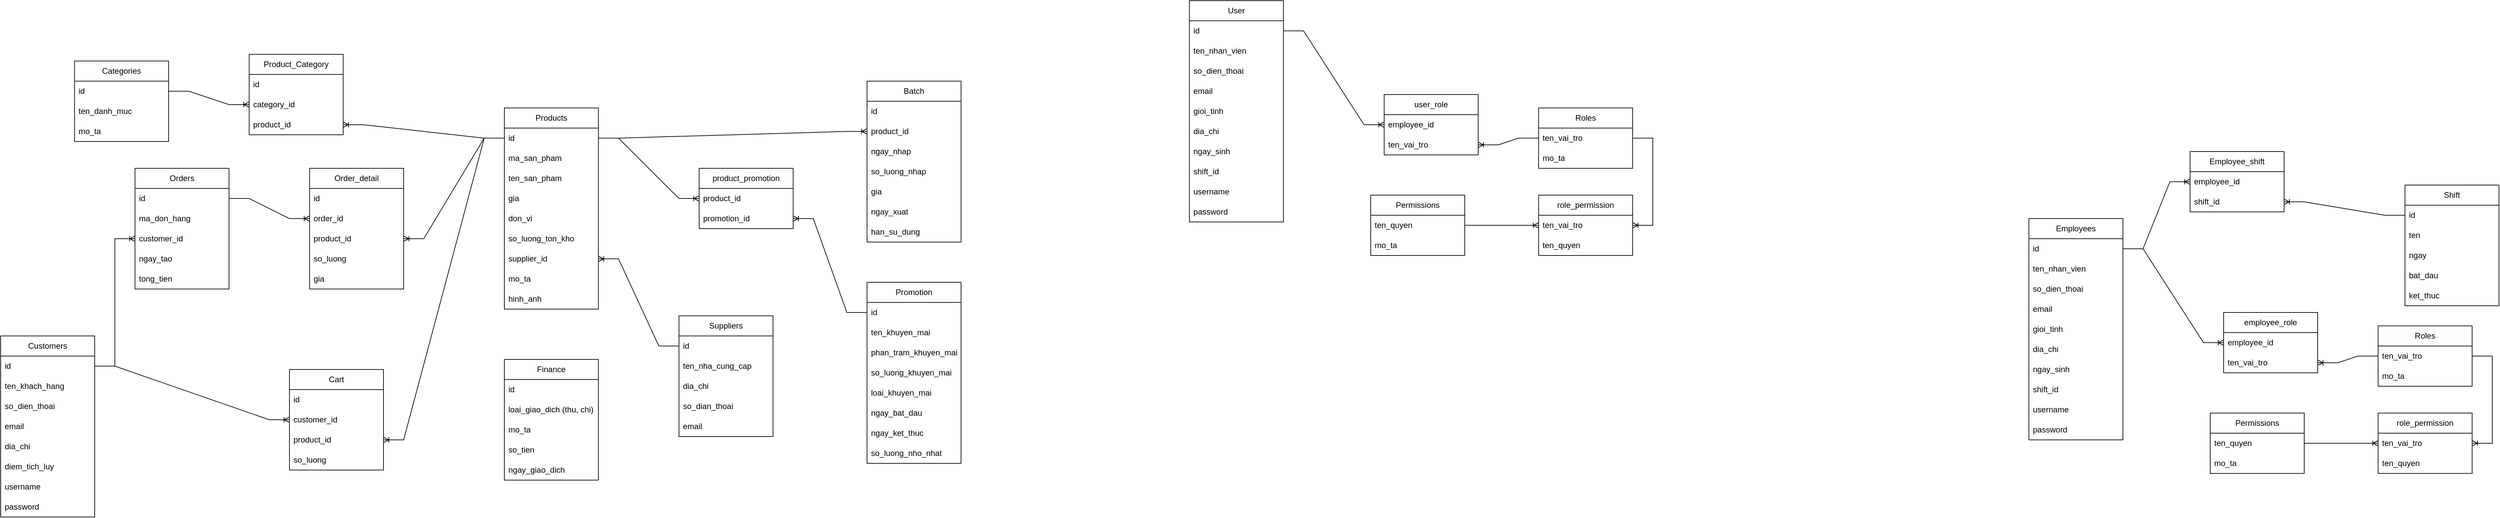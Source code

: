 <mxfile version="24.7.17">
  <diagram name="Page-1" id="H669naESDMxC-aba8ynb">
    <mxGraphModel dx="3534" dy="2185" grid="1" gridSize="10" guides="1" tooltips="1" connect="1" arrows="1" fold="1" page="1" pageScale="1" pageWidth="827" pageHeight="1169" math="0" shadow="0">
      <root>
        <mxCell id="0" />
        <mxCell id="1" parent="0" />
        <mxCell id="jbOzBI5GDb5DetdZofzy-1" value="Employee_shift" style="swimlane;fontStyle=0;childLayout=stackLayout;horizontal=1;startSize=30;horizontalStack=0;resizeParent=1;resizeParentMax=0;resizeLast=0;collapsible=1;marginBottom=0;whiteSpace=wrap;html=1;" parent="1" vertex="1">
          <mxGeometry x="1880" y="105" width="140" height="90" as="geometry" />
        </mxCell>
        <mxCell id="jbOzBI5GDb5DetdZofzy-2" value="employee_id" style="text;strokeColor=none;fillColor=none;align=left;verticalAlign=middle;spacingLeft=4;spacingRight=4;overflow=hidden;points=[[0,0.5],[1,0.5]];portConstraint=eastwest;rotatable=0;whiteSpace=wrap;html=1;" parent="jbOzBI5GDb5DetdZofzy-1" vertex="1">
          <mxGeometry y="30" width="140" height="30" as="geometry" />
        </mxCell>
        <mxCell id="jbOzBI5GDb5DetdZofzy-3" value="shift_id" style="text;strokeColor=none;fillColor=none;align=left;verticalAlign=middle;spacingLeft=4;spacingRight=4;overflow=hidden;points=[[0,0.5],[1,0.5]];portConstraint=eastwest;rotatable=0;whiteSpace=wrap;html=1;" parent="jbOzBI5GDb5DetdZofzy-1" vertex="1">
          <mxGeometry y="60" width="140" height="30" as="geometry" />
        </mxCell>
        <mxCell id="jbOzBI5GDb5DetdZofzy-5" value="employee_role" style="swimlane;fontStyle=0;childLayout=stackLayout;horizontal=1;startSize=30;horizontalStack=0;resizeParent=1;resizeParentMax=0;resizeLast=0;collapsible=1;marginBottom=0;whiteSpace=wrap;html=1;" parent="1" vertex="1">
          <mxGeometry x="1930" y="345" width="140" height="90" as="geometry" />
        </mxCell>
        <mxCell id="jbOzBI5GDb5DetdZofzy-6" value="employee_id" style="text;strokeColor=none;fillColor=none;align=left;verticalAlign=middle;spacingLeft=4;spacingRight=4;overflow=hidden;points=[[0,0.5],[1,0.5]];portConstraint=eastwest;rotatable=0;whiteSpace=wrap;html=1;" parent="jbOzBI5GDb5DetdZofzy-5" vertex="1">
          <mxGeometry y="30" width="140" height="30" as="geometry" />
        </mxCell>
        <mxCell id="jbOzBI5GDb5DetdZofzy-8" value="ten_vai_tro" style="text;strokeColor=none;fillColor=none;align=left;verticalAlign=middle;spacingLeft=4;spacingRight=4;overflow=hidden;points=[[0,0.5],[1,0.5]];portConstraint=eastwest;rotatable=0;whiteSpace=wrap;html=1;" parent="jbOzBI5GDb5DetdZofzy-5" vertex="1">
          <mxGeometry y="60" width="140" height="30" as="geometry" />
        </mxCell>
        <mxCell id="jbOzBI5GDb5DetdZofzy-9" value="role_permission" style="swimlane;fontStyle=0;childLayout=stackLayout;horizontal=1;startSize=30;horizontalStack=0;resizeParent=1;resizeParentMax=0;resizeLast=0;collapsible=1;marginBottom=0;whiteSpace=wrap;html=1;" parent="1" vertex="1">
          <mxGeometry x="2160" y="495" width="140" height="90" as="geometry" />
        </mxCell>
        <mxCell id="jbOzBI5GDb5DetdZofzy-10" value="ten_vai_tro" style="text;strokeColor=none;fillColor=none;align=left;verticalAlign=middle;spacingLeft=4;spacingRight=4;overflow=hidden;points=[[0,0.5],[1,0.5]];portConstraint=eastwest;rotatable=0;whiteSpace=wrap;html=1;" parent="jbOzBI5GDb5DetdZofzy-9" vertex="1">
          <mxGeometry y="30" width="140" height="30" as="geometry" />
        </mxCell>
        <mxCell id="jbOzBI5GDb5DetdZofzy-11" value="ten_quyen" style="text;strokeColor=none;fillColor=none;align=left;verticalAlign=middle;spacingLeft=4;spacingRight=4;overflow=hidden;points=[[0,0.5],[1,0.5]];portConstraint=eastwest;rotatable=0;whiteSpace=wrap;html=1;" parent="jbOzBI5GDb5DetdZofzy-9" vertex="1">
          <mxGeometry y="60" width="140" height="30" as="geometry" />
        </mxCell>
        <mxCell id="jbOzBI5GDb5DetdZofzy-17" value="Roles" style="swimlane;fontStyle=0;childLayout=stackLayout;horizontal=1;startSize=30;horizontalStack=0;resizeParent=1;resizeParentMax=0;resizeLast=0;collapsible=1;marginBottom=0;whiteSpace=wrap;html=1;" parent="1" vertex="1">
          <mxGeometry x="2160" y="365" width="140" height="90" as="geometry" />
        </mxCell>
        <mxCell id="jbOzBI5GDb5DetdZofzy-19" value="ten_vai_tro" style="text;strokeColor=none;fillColor=none;align=left;verticalAlign=middle;spacingLeft=4;spacingRight=4;overflow=hidden;points=[[0,0.5],[1,0.5]];portConstraint=eastwest;rotatable=0;whiteSpace=wrap;html=1;" parent="jbOzBI5GDb5DetdZofzy-17" vertex="1">
          <mxGeometry y="30" width="140" height="30" as="geometry" />
        </mxCell>
        <mxCell id="jbOzBI5GDb5DetdZofzy-20" value="mo_ta" style="text;strokeColor=none;fillColor=none;align=left;verticalAlign=middle;spacingLeft=4;spacingRight=4;overflow=hidden;points=[[0,0.5],[1,0.5]];portConstraint=eastwest;rotatable=0;whiteSpace=wrap;html=1;" parent="jbOzBI5GDb5DetdZofzy-17" vertex="1">
          <mxGeometry y="60" width="140" height="30" as="geometry" />
        </mxCell>
        <mxCell id="jbOzBI5GDb5DetdZofzy-21" value="Finance" style="swimlane;fontStyle=0;childLayout=stackLayout;horizontal=1;startSize=30;horizontalStack=0;resizeParent=1;resizeParentMax=0;resizeLast=0;collapsible=1;marginBottom=0;whiteSpace=wrap;html=1;" parent="1" vertex="1">
          <mxGeometry x="-630" y="415" width="140" height="180" as="geometry" />
        </mxCell>
        <mxCell id="jbOzBI5GDb5DetdZofzy-22" value="id" style="text;strokeColor=none;fillColor=none;align=left;verticalAlign=middle;spacingLeft=4;spacingRight=4;overflow=hidden;points=[[0,0.5],[1,0.5]];portConstraint=eastwest;rotatable=0;whiteSpace=wrap;html=1;" parent="jbOzBI5GDb5DetdZofzy-21" vertex="1">
          <mxGeometry y="30" width="140" height="30" as="geometry" />
        </mxCell>
        <mxCell id="jbOzBI5GDb5DetdZofzy-23" value="loai_giao_dich (thu, chi)" style="text;strokeColor=none;fillColor=none;align=left;verticalAlign=middle;spacingLeft=4;spacingRight=4;overflow=hidden;points=[[0,0.5],[1,0.5]];portConstraint=eastwest;rotatable=0;whiteSpace=wrap;html=1;" parent="jbOzBI5GDb5DetdZofzy-21" vertex="1">
          <mxGeometry y="60" width="140" height="30" as="geometry" />
        </mxCell>
        <mxCell id="jbOzBI5GDb5DetdZofzy-24" value="mo_ta" style="text;strokeColor=none;fillColor=none;align=left;verticalAlign=middle;spacingLeft=4;spacingRight=4;overflow=hidden;points=[[0,0.5],[1,0.5]];portConstraint=eastwest;rotatable=0;whiteSpace=wrap;html=1;" parent="jbOzBI5GDb5DetdZofzy-21" vertex="1">
          <mxGeometry y="90" width="140" height="30" as="geometry" />
        </mxCell>
        <mxCell id="jbOzBI5GDb5DetdZofzy-105" value="so_tien" style="text;strokeColor=none;fillColor=none;align=left;verticalAlign=middle;spacingLeft=4;spacingRight=4;overflow=hidden;points=[[0,0.5],[1,0.5]];portConstraint=eastwest;rotatable=0;whiteSpace=wrap;html=1;" parent="jbOzBI5GDb5DetdZofzy-21" vertex="1">
          <mxGeometry y="120" width="140" height="30" as="geometry" />
        </mxCell>
        <mxCell id="jbOzBI5GDb5DetdZofzy-106" value="ngay_giao_dich" style="text;strokeColor=none;fillColor=none;align=left;verticalAlign=middle;spacingLeft=4;spacingRight=4;overflow=hidden;points=[[0,0.5],[1,0.5]];portConstraint=eastwest;rotatable=0;whiteSpace=wrap;html=1;" parent="jbOzBI5GDb5DetdZofzy-21" vertex="1">
          <mxGeometry y="150" width="140" height="30" as="geometry" />
        </mxCell>
        <mxCell id="jbOzBI5GDb5DetdZofzy-25" value="Order_detail" style="swimlane;fontStyle=0;childLayout=stackLayout;horizontal=1;startSize=30;horizontalStack=0;resizeParent=1;resizeParentMax=0;resizeLast=0;collapsible=1;marginBottom=0;whiteSpace=wrap;html=1;" parent="1" vertex="1">
          <mxGeometry x="-920" y="130" width="140" height="180" as="geometry" />
        </mxCell>
        <mxCell id="jbOzBI5GDb5DetdZofzy-26" value="id" style="text;strokeColor=none;fillColor=none;align=left;verticalAlign=middle;spacingLeft=4;spacingRight=4;overflow=hidden;points=[[0,0.5],[1,0.5]];portConstraint=eastwest;rotatable=0;whiteSpace=wrap;html=1;" parent="jbOzBI5GDb5DetdZofzy-25" vertex="1">
          <mxGeometry y="30" width="140" height="30" as="geometry" />
        </mxCell>
        <mxCell id="jbOzBI5GDb5DetdZofzy-27" value="order_id" style="text;strokeColor=none;fillColor=none;align=left;verticalAlign=middle;spacingLeft=4;spacingRight=4;overflow=hidden;points=[[0,0.5],[1,0.5]];portConstraint=eastwest;rotatable=0;whiteSpace=wrap;html=1;" parent="jbOzBI5GDb5DetdZofzy-25" vertex="1">
          <mxGeometry y="60" width="140" height="30" as="geometry" />
        </mxCell>
        <mxCell id="jbOzBI5GDb5DetdZofzy-28" value="product_id" style="text;strokeColor=none;fillColor=none;align=left;verticalAlign=middle;spacingLeft=4;spacingRight=4;overflow=hidden;points=[[0,0.5],[1,0.5]];portConstraint=eastwest;rotatable=0;whiteSpace=wrap;html=1;" parent="jbOzBI5GDb5DetdZofzy-25" vertex="1">
          <mxGeometry y="90" width="140" height="30" as="geometry" />
        </mxCell>
        <mxCell id="jbOzBI5GDb5DetdZofzy-103" value="so_luong" style="text;strokeColor=none;fillColor=none;align=left;verticalAlign=middle;spacingLeft=4;spacingRight=4;overflow=hidden;points=[[0,0.5],[1,0.5]];portConstraint=eastwest;rotatable=0;whiteSpace=wrap;html=1;" parent="jbOzBI5GDb5DetdZofzy-25" vertex="1">
          <mxGeometry y="120" width="140" height="30" as="geometry" />
        </mxCell>
        <mxCell id="jbOzBI5GDb5DetdZofzy-104" value="gia" style="text;strokeColor=none;fillColor=none;align=left;verticalAlign=middle;spacingLeft=4;spacingRight=4;overflow=hidden;points=[[0,0.5],[1,0.5]];portConstraint=eastwest;rotatable=0;whiteSpace=wrap;html=1;" parent="jbOzBI5GDb5DetdZofzy-25" vertex="1">
          <mxGeometry y="150" width="140" height="30" as="geometry" />
        </mxCell>
        <mxCell id="jbOzBI5GDb5DetdZofzy-29" value="Orders" style="swimlane;fontStyle=0;childLayout=stackLayout;horizontal=1;startSize=30;horizontalStack=0;resizeParent=1;resizeParentMax=0;resizeLast=0;collapsible=1;marginBottom=0;whiteSpace=wrap;html=1;" parent="1" vertex="1">
          <mxGeometry x="-1180" y="130" width="140" height="180" as="geometry" />
        </mxCell>
        <mxCell id="jbOzBI5GDb5DetdZofzy-30" value="id" style="text;strokeColor=none;fillColor=none;align=left;verticalAlign=middle;spacingLeft=4;spacingRight=4;overflow=hidden;points=[[0,0.5],[1,0.5]];portConstraint=eastwest;rotatable=0;whiteSpace=wrap;html=1;" parent="jbOzBI5GDb5DetdZofzy-29" vertex="1">
          <mxGeometry y="30" width="140" height="30" as="geometry" />
        </mxCell>
        <mxCell id="jbOzBI5GDb5DetdZofzy-31" value="ma_don_hang" style="text;strokeColor=none;fillColor=none;align=left;verticalAlign=middle;spacingLeft=4;spacingRight=4;overflow=hidden;points=[[0,0.5],[1,0.5]];portConstraint=eastwest;rotatable=0;whiteSpace=wrap;html=1;" parent="jbOzBI5GDb5DetdZofzy-29" vertex="1">
          <mxGeometry y="60" width="140" height="30" as="geometry" />
        </mxCell>
        <mxCell id="jbOzBI5GDb5DetdZofzy-32" value="customer_id" style="text;strokeColor=none;fillColor=none;align=left;verticalAlign=middle;spacingLeft=4;spacingRight=4;overflow=hidden;points=[[0,0.5],[1,0.5]];portConstraint=eastwest;rotatable=0;whiteSpace=wrap;html=1;" parent="jbOzBI5GDb5DetdZofzy-29" vertex="1">
          <mxGeometry y="90" width="140" height="30" as="geometry" />
        </mxCell>
        <mxCell id="jbOzBI5GDb5DetdZofzy-100" value="ngay_tao" style="text;strokeColor=none;fillColor=none;align=left;verticalAlign=middle;spacingLeft=4;spacingRight=4;overflow=hidden;points=[[0,0.5],[1,0.5]];portConstraint=eastwest;rotatable=0;whiteSpace=wrap;html=1;" parent="jbOzBI5GDb5DetdZofzy-29" vertex="1">
          <mxGeometry y="120" width="140" height="30" as="geometry" />
        </mxCell>
        <mxCell id="jbOzBI5GDb5DetdZofzy-101" value="tong_tien" style="text;strokeColor=none;fillColor=none;align=left;verticalAlign=middle;spacingLeft=4;spacingRight=4;overflow=hidden;points=[[0,0.5],[1,0.5]];portConstraint=eastwest;rotatable=0;whiteSpace=wrap;html=1;" parent="jbOzBI5GDb5DetdZofzy-29" vertex="1">
          <mxGeometry y="150" width="140" height="30" as="geometry" />
        </mxCell>
        <mxCell id="jbOzBI5GDb5DetdZofzy-33" value="Customers" style="swimlane;fontStyle=0;childLayout=stackLayout;horizontal=1;startSize=30;horizontalStack=0;resizeParent=1;resizeParentMax=0;resizeLast=0;collapsible=1;marginBottom=0;whiteSpace=wrap;html=1;" parent="1" vertex="1">
          <mxGeometry x="-1380" y="380" width="140" height="270" as="geometry" />
        </mxCell>
        <mxCell id="jbOzBI5GDb5DetdZofzy-34" value="id" style="text;strokeColor=none;fillColor=none;align=left;verticalAlign=middle;spacingLeft=4;spacingRight=4;overflow=hidden;points=[[0,0.5],[1,0.5]];portConstraint=eastwest;rotatable=0;whiteSpace=wrap;html=1;" parent="jbOzBI5GDb5DetdZofzy-33" vertex="1">
          <mxGeometry y="30" width="140" height="30" as="geometry" />
        </mxCell>
        <mxCell id="jbOzBI5GDb5DetdZofzy-35" value="ten_khach_hang" style="text;strokeColor=none;fillColor=none;align=left;verticalAlign=middle;spacingLeft=4;spacingRight=4;overflow=hidden;points=[[0,0.5],[1,0.5]];portConstraint=eastwest;rotatable=0;whiteSpace=wrap;html=1;" parent="jbOzBI5GDb5DetdZofzy-33" vertex="1">
          <mxGeometry y="60" width="140" height="30" as="geometry" />
        </mxCell>
        <mxCell id="jbOzBI5GDb5DetdZofzy-90" value="so_dien_thoai" style="text;strokeColor=none;fillColor=none;align=left;verticalAlign=middle;spacingLeft=4;spacingRight=4;overflow=hidden;points=[[0,0.5],[1,0.5]];portConstraint=eastwest;rotatable=0;whiteSpace=wrap;html=1;" parent="jbOzBI5GDb5DetdZofzy-33" vertex="1">
          <mxGeometry y="90" width="140" height="30" as="geometry" />
        </mxCell>
        <mxCell id="jbOzBI5GDb5DetdZofzy-88" value="email" style="text;strokeColor=none;fillColor=none;align=left;verticalAlign=middle;spacingLeft=4;spacingRight=4;overflow=hidden;points=[[0,0.5],[1,0.5]];portConstraint=eastwest;rotatable=0;whiteSpace=wrap;html=1;" parent="jbOzBI5GDb5DetdZofzy-33" vertex="1">
          <mxGeometry y="120" width="140" height="30" as="geometry" />
        </mxCell>
        <mxCell id="jbOzBI5GDb5DetdZofzy-91" value="dia_chi" style="text;strokeColor=none;fillColor=none;align=left;verticalAlign=middle;spacingLeft=4;spacingRight=4;overflow=hidden;points=[[0,0.5],[1,0.5]];portConstraint=eastwest;rotatable=0;whiteSpace=wrap;html=1;" parent="jbOzBI5GDb5DetdZofzy-33" vertex="1">
          <mxGeometry y="150" width="140" height="30" as="geometry" />
        </mxCell>
        <mxCell id="jbOzBI5GDb5DetdZofzy-89" value="diem_tich_luy" style="text;strokeColor=none;fillColor=none;align=left;verticalAlign=middle;spacingLeft=4;spacingRight=4;overflow=hidden;points=[[0,0.5],[1,0.5]];portConstraint=eastwest;rotatable=0;whiteSpace=wrap;html=1;" parent="jbOzBI5GDb5DetdZofzy-33" vertex="1">
          <mxGeometry y="180" width="140" height="30" as="geometry" />
        </mxCell>
        <mxCell id="jbOzBI5GDb5DetdZofzy-96" value="username" style="text;strokeColor=none;fillColor=none;align=left;verticalAlign=middle;spacingLeft=4;spacingRight=4;overflow=hidden;points=[[0,0.5],[1,0.5]];portConstraint=eastwest;rotatable=0;whiteSpace=wrap;html=1;" parent="jbOzBI5GDb5DetdZofzy-33" vertex="1">
          <mxGeometry y="210" width="140" height="30" as="geometry" />
        </mxCell>
        <mxCell id="jbOzBI5GDb5DetdZofzy-97" value="password" style="text;strokeColor=none;fillColor=none;align=left;verticalAlign=middle;spacingLeft=4;spacingRight=4;overflow=hidden;points=[[0,0.5],[1,0.5]];portConstraint=eastwest;rotatable=0;whiteSpace=wrap;html=1;" parent="jbOzBI5GDb5DetdZofzy-33" vertex="1">
          <mxGeometry y="240" width="140" height="30" as="geometry" />
        </mxCell>
        <mxCell id="jbOzBI5GDb5DetdZofzy-37" value="Employees" style="swimlane;fontStyle=0;childLayout=stackLayout;horizontal=1;startSize=30;horizontalStack=0;resizeParent=1;resizeParentMax=0;resizeLast=0;collapsible=1;marginBottom=0;whiteSpace=wrap;html=1;" parent="1" vertex="1">
          <mxGeometry x="1640" y="205" width="140" height="330" as="geometry" />
        </mxCell>
        <mxCell id="jbOzBI5GDb5DetdZofzy-38" value="id" style="text;strokeColor=none;fillColor=none;align=left;verticalAlign=middle;spacingLeft=4;spacingRight=4;overflow=hidden;points=[[0,0.5],[1,0.5]];portConstraint=eastwest;rotatable=0;whiteSpace=wrap;html=1;" parent="jbOzBI5GDb5DetdZofzy-37" vertex="1">
          <mxGeometry y="30" width="140" height="30" as="geometry" />
        </mxCell>
        <mxCell id="jbOzBI5GDb5DetdZofzy-39" value="ten_nhan_vien" style="text;strokeColor=none;fillColor=none;align=left;verticalAlign=middle;spacingLeft=4;spacingRight=4;overflow=hidden;points=[[0,0.5],[1,0.5]];portConstraint=eastwest;rotatable=0;whiteSpace=wrap;html=1;" parent="jbOzBI5GDb5DetdZofzy-37" vertex="1">
          <mxGeometry y="60" width="140" height="30" as="geometry" />
        </mxCell>
        <mxCell id="jbOzBI5GDb5DetdZofzy-40" value="so_dien_thoai" style="text;strokeColor=none;fillColor=none;align=left;verticalAlign=middle;spacingLeft=4;spacingRight=4;overflow=hidden;points=[[0,0.5],[1,0.5]];portConstraint=eastwest;rotatable=0;whiteSpace=wrap;html=1;" parent="jbOzBI5GDb5DetdZofzy-37" vertex="1">
          <mxGeometry y="90" width="140" height="30" as="geometry" />
        </mxCell>
        <mxCell id="jbOzBI5GDb5DetdZofzy-75" value="email" style="text;strokeColor=none;fillColor=none;align=left;verticalAlign=middle;spacingLeft=4;spacingRight=4;overflow=hidden;points=[[0,0.5],[1,0.5]];portConstraint=eastwest;rotatable=0;whiteSpace=wrap;html=1;" parent="jbOzBI5GDb5DetdZofzy-37" vertex="1">
          <mxGeometry y="120" width="140" height="30" as="geometry" />
        </mxCell>
        <mxCell id="jbOzBI5GDb5DetdZofzy-76" value="gioi_tinh" style="text;strokeColor=none;fillColor=none;align=left;verticalAlign=middle;spacingLeft=4;spacingRight=4;overflow=hidden;points=[[0,0.5],[1,0.5]];portConstraint=eastwest;rotatable=0;whiteSpace=wrap;html=1;" parent="jbOzBI5GDb5DetdZofzy-37" vertex="1">
          <mxGeometry y="150" width="140" height="30" as="geometry" />
        </mxCell>
        <mxCell id="jbOzBI5GDb5DetdZofzy-77" value="dia_chi" style="text;strokeColor=none;fillColor=none;align=left;verticalAlign=middle;spacingLeft=4;spacingRight=4;overflow=hidden;points=[[0,0.5],[1,0.5]];portConstraint=eastwest;rotatable=0;whiteSpace=wrap;html=1;" parent="jbOzBI5GDb5DetdZofzy-37" vertex="1">
          <mxGeometry y="180" width="140" height="30" as="geometry" />
        </mxCell>
        <mxCell id="jbOzBI5GDb5DetdZofzy-78" value="ngay_sinh" style="text;strokeColor=none;fillColor=none;align=left;verticalAlign=middle;spacingLeft=4;spacingRight=4;overflow=hidden;points=[[0,0.5],[1,0.5]];portConstraint=eastwest;rotatable=0;whiteSpace=wrap;html=1;" parent="jbOzBI5GDb5DetdZofzy-37" vertex="1">
          <mxGeometry y="210" width="140" height="30" as="geometry" />
        </mxCell>
        <mxCell id="jbOzBI5GDb5DetdZofzy-74" value="shift_id" style="text;strokeColor=none;fillColor=none;align=left;verticalAlign=middle;spacingLeft=4;spacingRight=4;overflow=hidden;points=[[0,0.5],[1,0.5]];portConstraint=eastwest;rotatable=0;whiteSpace=wrap;html=1;" parent="jbOzBI5GDb5DetdZofzy-37" vertex="1">
          <mxGeometry y="240" width="140" height="30" as="geometry" />
        </mxCell>
        <mxCell id="jbOzBI5GDb5DetdZofzy-98" value="username" style="text;strokeColor=none;fillColor=none;align=left;verticalAlign=middle;spacingLeft=4;spacingRight=4;overflow=hidden;points=[[0,0.5],[1,0.5]];portConstraint=eastwest;rotatable=0;whiteSpace=wrap;html=1;" parent="jbOzBI5GDb5DetdZofzy-37" vertex="1">
          <mxGeometry y="270" width="140" height="30" as="geometry" />
        </mxCell>
        <mxCell id="jbOzBI5GDb5DetdZofzy-99" value="password" style="text;strokeColor=none;fillColor=none;align=left;verticalAlign=middle;spacingLeft=4;spacingRight=4;overflow=hidden;points=[[0,0.5],[1,0.5]];portConstraint=eastwest;rotatable=0;whiteSpace=wrap;html=1;" parent="jbOzBI5GDb5DetdZofzy-37" vertex="1">
          <mxGeometry y="300" width="140" height="30" as="geometry" />
        </mxCell>
        <mxCell id="jbOzBI5GDb5DetdZofzy-41" value="Suppliers" style="swimlane;fontStyle=0;childLayout=stackLayout;horizontal=1;startSize=30;horizontalStack=0;resizeParent=1;resizeParentMax=0;resizeLast=0;collapsible=1;marginBottom=0;whiteSpace=wrap;html=1;" parent="1" vertex="1">
          <mxGeometry x="-370" y="350" width="140" height="180" as="geometry" />
        </mxCell>
        <mxCell id="jbOzBI5GDb5DetdZofzy-42" value="id" style="text;strokeColor=none;fillColor=none;align=left;verticalAlign=middle;spacingLeft=4;spacingRight=4;overflow=hidden;points=[[0,0.5],[1,0.5]];portConstraint=eastwest;rotatable=0;whiteSpace=wrap;html=1;" parent="jbOzBI5GDb5DetdZofzy-41" vertex="1">
          <mxGeometry y="30" width="140" height="30" as="geometry" />
        </mxCell>
        <mxCell id="jbOzBI5GDb5DetdZofzy-43" value="ten_nha_cung_cap" style="text;strokeColor=none;fillColor=none;align=left;verticalAlign=middle;spacingLeft=4;spacingRight=4;overflow=hidden;points=[[0,0.5],[1,0.5]];portConstraint=eastwest;rotatable=0;whiteSpace=wrap;html=1;" parent="jbOzBI5GDb5DetdZofzy-41" vertex="1">
          <mxGeometry y="60" width="140" height="30" as="geometry" />
        </mxCell>
        <mxCell id="jbOzBI5GDb5DetdZofzy-73" value="dia_chi" style="text;strokeColor=none;fillColor=none;align=left;verticalAlign=middle;spacingLeft=4;spacingRight=4;overflow=hidden;points=[[0,0.5],[1,0.5]];portConstraint=eastwest;rotatable=0;whiteSpace=wrap;html=1;" parent="jbOzBI5GDb5DetdZofzy-41" vertex="1">
          <mxGeometry y="90" width="140" height="30" as="geometry" />
        </mxCell>
        <mxCell id="jbOzBI5GDb5DetdZofzy-44" value="so_dian_thoai" style="text;strokeColor=none;fillColor=none;align=left;verticalAlign=middle;spacingLeft=4;spacingRight=4;overflow=hidden;points=[[0,0.5],[1,0.5]];portConstraint=eastwest;rotatable=0;whiteSpace=wrap;html=1;" parent="jbOzBI5GDb5DetdZofzy-41" vertex="1">
          <mxGeometry y="120" width="140" height="30" as="geometry" />
        </mxCell>
        <mxCell id="jbOzBI5GDb5DetdZofzy-72" value="email" style="text;strokeColor=none;fillColor=none;align=left;verticalAlign=middle;spacingLeft=4;spacingRight=4;overflow=hidden;points=[[0,0.5],[1,0.5]];portConstraint=eastwest;rotatable=0;whiteSpace=wrap;html=1;" parent="jbOzBI5GDb5DetdZofzy-41" vertex="1">
          <mxGeometry y="150" width="140" height="30" as="geometry" />
        </mxCell>
        <mxCell id="jbOzBI5GDb5DetdZofzy-49" value="Categories" style="swimlane;fontStyle=0;childLayout=stackLayout;horizontal=1;startSize=30;horizontalStack=0;resizeParent=1;resizeParentMax=0;resizeLast=0;collapsible=1;marginBottom=0;whiteSpace=wrap;html=1;" parent="1" vertex="1">
          <mxGeometry x="-1270" y="-30" width="140" height="120" as="geometry" />
        </mxCell>
        <mxCell id="jbOzBI5GDb5DetdZofzy-50" value="id" style="text;strokeColor=none;fillColor=none;align=left;verticalAlign=middle;spacingLeft=4;spacingRight=4;overflow=hidden;points=[[0,0.5],[1,0.5]];portConstraint=eastwest;rotatable=0;whiteSpace=wrap;html=1;" parent="jbOzBI5GDb5DetdZofzy-49" vertex="1">
          <mxGeometry y="30" width="140" height="30" as="geometry" />
        </mxCell>
        <mxCell id="jbOzBI5GDb5DetdZofzy-51" value="ten_danh_muc" style="text;strokeColor=none;fillColor=none;align=left;verticalAlign=middle;spacingLeft=4;spacingRight=4;overflow=hidden;points=[[0,0.5],[1,0.5]];portConstraint=eastwest;rotatable=0;whiteSpace=wrap;html=1;" parent="jbOzBI5GDb5DetdZofzy-49" vertex="1">
          <mxGeometry y="60" width="140" height="30" as="geometry" />
        </mxCell>
        <mxCell id="jbOzBI5GDb5DetdZofzy-52" value="mo_ta" style="text;strokeColor=none;fillColor=none;align=left;verticalAlign=middle;spacingLeft=4;spacingRight=4;overflow=hidden;points=[[0,0.5],[1,0.5]];portConstraint=eastwest;rotatable=0;whiteSpace=wrap;html=1;" parent="jbOzBI5GDb5DetdZofzy-49" vertex="1">
          <mxGeometry y="90" width="140" height="30" as="geometry" />
        </mxCell>
        <mxCell id="jbOzBI5GDb5DetdZofzy-53" value="Products" style="swimlane;fontStyle=0;childLayout=stackLayout;horizontal=1;startSize=30;horizontalStack=0;resizeParent=1;resizeParentMax=0;resizeLast=0;collapsible=1;marginBottom=0;whiteSpace=wrap;html=1;" parent="1" vertex="1">
          <mxGeometry x="-630" y="40" width="140" height="300" as="geometry" />
        </mxCell>
        <mxCell id="jbOzBI5GDb5DetdZofzy-54" value="id" style="text;strokeColor=none;fillColor=none;align=left;verticalAlign=middle;spacingLeft=4;spacingRight=4;overflow=hidden;points=[[0,0.5],[1,0.5]];portConstraint=eastwest;rotatable=0;whiteSpace=wrap;html=1;" parent="jbOzBI5GDb5DetdZofzy-53" vertex="1">
          <mxGeometry y="30" width="140" height="30" as="geometry" />
        </mxCell>
        <mxCell id="jbOzBI5GDb5DetdZofzy-55" value="ma_san_pham" style="text;strokeColor=none;fillColor=none;align=left;verticalAlign=middle;spacingLeft=4;spacingRight=4;overflow=hidden;points=[[0,0.5],[1,0.5]];portConstraint=eastwest;rotatable=0;whiteSpace=wrap;html=1;" parent="jbOzBI5GDb5DetdZofzy-53" vertex="1">
          <mxGeometry y="60" width="140" height="30" as="geometry" />
        </mxCell>
        <mxCell id="jbOzBI5GDb5DetdZofzy-56" value="ten_san_pham" style="text;strokeColor=none;fillColor=none;align=left;verticalAlign=middle;spacingLeft=4;spacingRight=4;overflow=hidden;points=[[0,0.5],[1,0.5]];portConstraint=eastwest;rotatable=0;whiteSpace=wrap;html=1;" parent="jbOzBI5GDb5DetdZofzy-53" vertex="1">
          <mxGeometry y="90" width="140" height="30" as="geometry" />
        </mxCell>
        <mxCell id="jbOzBI5GDb5DetdZofzy-57" value="gia" style="text;strokeColor=none;fillColor=none;align=left;verticalAlign=middle;spacingLeft=4;spacingRight=4;overflow=hidden;points=[[0,0.5],[1,0.5]];portConstraint=eastwest;rotatable=0;whiteSpace=wrap;html=1;" parent="jbOzBI5GDb5DetdZofzy-53" vertex="1">
          <mxGeometry y="120" width="140" height="30" as="geometry" />
        </mxCell>
        <mxCell id="jbOzBI5GDb5DetdZofzy-60" value="don_vi" style="text;strokeColor=none;fillColor=none;align=left;verticalAlign=middle;spacingLeft=4;spacingRight=4;overflow=hidden;points=[[0,0.5],[1,0.5]];portConstraint=eastwest;rotatable=0;whiteSpace=wrap;html=1;" parent="jbOzBI5GDb5DetdZofzy-53" vertex="1">
          <mxGeometry y="150" width="140" height="30" as="geometry" />
        </mxCell>
        <mxCell id="jbOzBI5GDb5DetdZofzy-47" value="so_luong_ton_kho" style="text;strokeColor=none;fillColor=none;align=left;verticalAlign=middle;spacingLeft=4;spacingRight=4;overflow=hidden;points=[[0,0.5],[1,0.5]];portConstraint=eastwest;rotatable=0;whiteSpace=wrap;html=1;" parent="jbOzBI5GDb5DetdZofzy-53" vertex="1">
          <mxGeometry y="180" width="140" height="30" as="geometry" />
        </mxCell>
        <mxCell id="jbOzBI5GDb5DetdZofzy-63" value="supplier_id" style="text;strokeColor=none;fillColor=none;align=left;verticalAlign=middle;spacingLeft=4;spacingRight=4;overflow=hidden;points=[[0,0.5],[1,0.5]];portConstraint=eastwest;rotatable=0;whiteSpace=wrap;html=1;" parent="jbOzBI5GDb5DetdZofzy-53" vertex="1">
          <mxGeometry y="210" width="140" height="30" as="geometry" />
        </mxCell>
        <mxCell id="jbOzBI5GDb5DetdZofzy-64" value="mo_ta" style="text;strokeColor=none;fillColor=none;align=left;verticalAlign=middle;spacingLeft=4;spacingRight=4;overflow=hidden;points=[[0,0.5],[1,0.5]];portConstraint=eastwest;rotatable=0;whiteSpace=wrap;html=1;" parent="jbOzBI5GDb5DetdZofzy-53" vertex="1">
          <mxGeometry y="240" width="140" height="30" as="geometry" />
        </mxCell>
        <mxCell id="jbOzBI5GDb5DetdZofzy-65" value="hinh_anh" style="text;strokeColor=none;fillColor=none;align=left;verticalAlign=middle;spacingLeft=4;spacingRight=4;overflow=hidden;points=[[0,0.5],[1,0.5]];portConstraint=eastwest;rotatable=0;whiteSpace=wrap;html=1;" parent="jbOzBI5GDb5DetdZofzy-53" vertex="1">
          <mxGeometry y="270" width="140" height="30" as="geometry" />
        </mxCell>
        <mxCell id="jbOzBI5GDb5DetdZofzy-66" value="Batch" style="swimlane;fontStyle=0;childLayout=stackLayout;horizontal=1;startSize=30;horizontalStack=0;resizeParent=1;resizeParentMax=0;resizeLast=0;collapsible=1;marginBottom=0;whiteSpace=wrap;html=1;" parent="1" vertex="1">
          <mxGeometry x="-90" width="140" height="240" as="geometry" />
        </mxCell>
        <mxCell id="jbOzBI5GDb5DetdZofzy-67" value="id" style="text;strokeColor=none;fillColor=none;align=left;verticalAlign=middle;spacingLeft=4;spacingRight=4;overflow=hidden;points=[[0,0.5],[1,0.5]];portConstraint=eastwest;rotatable=0;whiteSpace=wrap;html=1;" parent="jbOzBI5GDb5DetdZofzy-66" vertex="1">
          <mxGeometry y="30" width="140" height="30" as="geometry" />
        </mxCell>
        <mxCell id="d_VxpKzS0_Iv7SHVNIfm-3" value="product_id" style="text;strokeColor=none;fillColor=none;align=left;verticalAlign=middle;spacingLeft=4;spacingRight=4;overflow=hidden;points=[[0,0.5],[1,0.5]];portConstraint=eastwest;rotatable=0;whiteSpace=wrap;html=1;" parent="jbOzBI5GDb5DetdZofzy-66" vertex="1">
          <mxGeometry y="60" width="140" height="30" as="geometry" />
        </mxCell>
        <mxCell id="jbOzBI5GDb5DetdZofzy-68" value="ngay_nhap" style="text;strokeColor=none;fillColor=none;align=left;verticalAlign=middle;spacingLeft=4;spacingRight=4;overflow=hidden;points=[[0,0.5],[1,0.5]];portConstraint=eastwest;rotatable=0;whiteSpace=wrap;html=1;" parent="jbOzBI5GDb5DetdZofzy-66" vertex="1">
          <mxGeometry y="90" width="140" height="30" as="geometry" />
        </mxCell>
        <mxCell id="jbOzBI5GDb5DetdZofzy-48" value="so_luong_nhap" style="text;strokeColor=none;fillColor=none;align=left;verticalAlign=middle;spacingLeft=4;spacingRight=4;overflow=hidden;points=[[0,0.5],[1,0.5]];portConstraint=eastwest;rotatable=0;whiteSpace=wrap;html=1;" parent="jbOzBI5GDb5DetdZofzy-66" vertex="1">
          <mxGeometry y="120" width="140" height="30" as="geometry" />
        </mxCell>
        <mxCell id="d_VxpKzS0_Iv7SHVNIfm-2" value="gia" style="text;strokeColor=none;fillColor=none;align=left;verticalAlign=middle;spacingLeft=4;spacingRight=4;overflow=hidden;points=[[0,0.5],[1,0.5]];portConstraint=eastwest;rotatable=0;whiteSpace=wrap;html=1;" parent="jbOzBI5GDb5DetdZofzy-66" vertex="1">
          <mxGeometry y="150" width="140" height="30" as="geometry" />
        </mxCell>
        <mxCell id="jbOzBI5GDb5DetdZofzy-69" value="ngay_xuat" style="text;strokeColor=none;fillColor=none;align=left;verticalAlign=middle;spacingLeft=4;spacingRight=4;overflow=hidden;points=[[0,0.5],[1,0.5]];portConstraint=eastwest;rotatable=0;whiteSpace=wrap;html=1;" parent="jbOzBI5GDb5DetdZofzy-66" vertex="1">
          <mxGeometry y="180" width="140" height="30" as="geometry" />
        </mxCell>
        <mxCell id="jbOzBI5GDb5DetdZofzy-59" value="han_su_dung" style="text;strokeColor=none;fillColor=none;align=left;verticalAlign=middle;spacingLeft=4;spacingRight=4;overflow=hidden;points=[[0,0.5],[1,0.5]];portConstraint=eastwest;rotatable=0;whiteSpace=wrap;html=1;" parent="jbOzBI5GDb5DetdZofzy-66" vertex="1">
          <mxGeometry y="210" width="140" height="30" as="geometry" />
        </mxCell>
        <mxCell id="jbOzBI5GDb5DetdZofzy-79" value="Shift" style="swimlane;fontStyle=0;childLayout=stackLayout;horizontal=1;startSize=30;horizontalStack=0;resizeParent=1;resizeParentMax=0;resizeLast=0;collapsible=1;marginBottom=0;whiteSpace=wrap;html=1;" parent="1" vertex="1">
          <mxGeometry x="2200" y="155" width="140" height="180" as="geometry" />
        </mxCell>
        <mxCell id="jbOzBI5GDb5DetdZofzy-80" value="id" style="text;strokeColor=none;fillColor=none;align=left;verticalAlign=middle;spacingLeft=4;spacingRight=4;overflow=hidden;points=[[0,0.5],[1,0.5]];portConstraint=eastwest;rotatable=0;whiteSpace=wrap;html=1;" parent="jbOzBI5GDb5DetdZofzy-79" vertex="1">
          <mxGeometry y="30" width="140" height="30" as="geometry" />
        </mxCell>
        <mxCell id="d_VxpKzS0_Iv7SHVNIfm-5" value="ten" style="text;strokeColor=none;fillColor=none;align=left;verticalAlign=middle;spacingLeft=4;spacingRight=4;overflow=hidden;points=[[0,0.5],[1,0.5]];portConstraint=eastwest;rotatable=0;whiteSpace=wrap;html=1;" parent="jbOzBI5GDb5DetdZofzy-79" vertex="1">
          <mxGeometry y="60" width="140" height="30" as="geometry" />
        </mxCell>
        <mxCell id="jbOzBI5GDb5DetdZofzy-81" value="ngay" style="text;strokeColor=none;fillColor=none;align=left;verticalAlign=middle;spacingLeft=4;spacingRight=4;overflow=hidden;points=[[0,0.5],[1,0.5]];portConstraint=eastwest;rotatable=0;whiteSpace=wrap;html=1;" parent="jbOzBI5GDb5DetdZofzy-79" vertex="1">
          <mxGeometry y="90" width="140" height="30" as="geometry" />
        </mxCell>
        <mxCell id="jbOzBI5GDb5DetdZofzy-82" value="bat_dau" style="text;strokeColor=none;fillColor=none;align=left;verticalAlign=middle;spacingLeft=4;spacingRight=4;overflow=hidden;points=[[0,0.5],[1,0.5]];portConstraint=eastwest;rotatable=0;whiteSpace=wrap;html=1;" parent="jbOzBI5GDb5DetdZofzy-79" vertex="1">
          <mxGeometry y="120" width="140" height="30" as="geometry" />
        </mxCell>
        <mxCell id="jbOzBI5GDb5DetdZofzy-83" value="ket_thuc" style="text;strokeColor=none;fillColor=none;align=left;verticalAlign=middle;spacingLeft=4;spacingRight=4;overflow=hidden;points=[[0,0.5],[1,0.5]];portConstraint=eastwest;rotatable=0;whiteSpace=wrap;html=1;" parent="jbOzBI5GDb5DetdZofzy-79" vertex="1">
          <mxGeometry y="150" width="140" height="30" as="geometry" />
        </mxCell>
        <mxCell id="jbOzBI5GDb5DetdZofzy-107" value="Permissions" style="swimlane;fontStyle=0;childLayout=stackLayout;horizontal=1;startSize=30;horizontalStack=0;resizeParent=1;resizeParentMax=0;resizeLast=0;collapsible=1;marginBottom=0;whiteSpace=wrap;html=1;" parent="1" vertex="1">
          <mxGeometry x="1910" y="495" width="140" height="90" as="geometry" />
        </mxCell>
        <mxCell id="jbOzBI5GDb5DetdZofzy-109" value="ten_quyen" style="text;strokeColor=none;fillColor=none;align=left;verticalAlign=middle;spacingLeft=4;spacingRight=4;overflow=hidden;points=[[0,0.5],[1,0.5]];portConstraint=eastwest;rotatable=0;whiteSpace=wrap;html=1;" parent="jbOzBI5GDb5DetdZofzy-107" vertex="1">
          <mxGeometry y="30" width="140" height="30" as="geometry" />
        </mxCell>
        <mxCell id="jbOzBI5GDb5DetdZofzy-110" value="mo_ta" style="text;strokeColor=none;fillColor=none;align=left;verticalAlign=middle;spacingLeft=4;spacingRight=4;overflow=hidden;points=[[0,0.5],[1,0.5]];portConstraint=eastwest;rotatable=0;whiteSpace=wrap;html=1;" parent="jbOzBI5GDb5DetdZofzy-107" vertex="1">
          <mxGeometry y="60" width="140" height="30" as="geometry" />
        </mxCell>
        <mxCell id="jbOzBI5GDb5DetdZofzy-117" value="" style="edgeStyle=entityRelationEdgeStyle;fontSize=12;html=1;endArrow=ERoneToMany;rounded=0;exitX=1;exitY=0.5;exitDx=0;exitDy=0;entryX=0;entryY=0.5;entryDx=0;entryDy=0;" parent="1" source="jbOzBI5GDb5DetdZofzy-54" target="d_VxpKzS0_Iv7SHVNIfm-3" edge="1">
          <mxGeometry width="100" height="100" relative="1" as="geometry">
            <mxPoint x="-370" y="150" as="sourcePoint" />
            <mxPoint x="-260" y="220" as="targetPoint" />
          </mxGeometry>
        </mxCell>
        <mxCell id="jbOzBI5GDb5DetdZofzy-118" value="" style="edgeStyle=entityRelationEdgeStyle;fontSize=12;html=1;endArrow=ERoneToMany;rounded=0;exitX=0;exitY=0.5;exitDx=0;exitDy=0;entryX=1;entryY=0.5;entryDx=0;entryDy=0;" parent="1" source="jbOzBI5GDb5DetdZofzy-54" target="jbOzBI5GDb5DetdZofzy-122" edge="1">
          <mxGeometry width="100" height="100" relative="1" as="geometry">
            <mxPoint x="-750" y="190" as="sourcePoint" />
            <mxPoint x="-670" y="340" as="targetPoint" />
          </mxGeometry>
        </mxCell>
        <mxCell id="jbOzBI5GDb5DetdZofzy-119" value="Product_Category" style="swimlane;fontStyle=0;childLayout=stackLayout;horizontal=1;startSize=30;horizontalStack=0;resizeParent=1;resizeParentMax=0;resizeLast=0;collapsible=1;marginBottom=0;whiteSpace=wrap;html=1;" parent="1" vertex="1">
          <mxGeometry x="-1010" y="-40" width="140" height="120" as="geometry" />
        </mxCell>
        <mxCell id="jbOzBI5GDb5DetdZofzy-120" value="id" style="text;strokeColor=none;fillColor=none;align=left;verticalAlign=middle;spacingLeft=4;spacingRight=4;overflow=hidden;points=[[0,0.5],[1,0.5]];portConstraint=eastwest;rotatable=0;whiteSpace=wrap;html=1;" parent="jbOzBI5GDb5DetdZofzy-119" vertex="1">
          <mxGeometry y="30" width="140" height="30" as="geometry" />
        </mxCell>
        <mxCell id="jbOzBI5GDb5DetdZofzy-121" value="category_id" style="text;strokeColor=none;fillColor=none;align=left;verticalAlign=middle;spacingLeft=4;spacingRight=4;overflow=hidden;points=[[0,0.5],[1,0.5]];portConstraint=eastwest;rotatable=0;whiteSpace=wrap;html=1;" parent="jbOzBI5GDb5DetdZofzy-119" vertex="1">
          <mxGeometry y="60" width="140" height="30" as="geometry" />
        </mxCell>
        <mxCell id="jbOzBI5GDb5DetdZofzy-122" value="product_id" style="text;strokeColor=none;fillColor=none;align=left;verticalAlign=middle;spacingLeft=4;spacingRight=4;overflow=hidden;points=[[0,0.5],[1,0.5]];portConstraint=eastwest;rotatable=0;whiteSpace=wrap;html=1;" parent="jbOzBI5GDb5DetdZofzy-119" vertex="1">
          <mxGeometry y="90" width="140" height="30" as="geometry" />
        </mxCell>
        <mxCell id="jbOzBI5GDb5DetdZofzy-123" value="" style="edgeStyle=entityRelationEdgeStyle;fontSize=12;html=1;endArrow=ERoneToMany;rounded=0;exitX=1;exitY=0.5;exitDx=0;exitDy=0;entryX=0;entryY=0.5;entryDx=0;entryDy=0;" parent="1" source="jbOzBI5GDb5DetdZofzy-50" target="jbOzBI5GDb5DetdZofzy-121" edge="1">
          <mxGeometry width="100" height="100" relative="1" as="geometry">
            <mxPoint x="-820" y="60" as="sourcePoint" />
            <mxPoint x="-740" y="210" as="targetPoint" />
          </mxGeometry>
        </mxCell>
        <mxCell id="jbOzBI5GDb5DetdZofzy-124" value="" style="edgeStyle=entityRelationEdgeStyle;fontSize=12;html=1;endArrow=ERoneToMany;rounded=0;exitX=0;exitY=0.5;exitDx=0;exitDy=0;entryX=1;entryY=0.5;entryDx=0;entryDy=0;" parent="1" source="jbOzBI5GDb5DetdZofzy-42" target="jbOzBI5GDb5DetdZofzy-63" edge="1">
          <mxGeometry width="100" height="100" relative="1" as="geometry">
            <mxPoint x="-480" y="95" as="sourcePoint" />
            <mxPoint x="-380" y="140" as="targetPoint" />
          </mxGeometry>
        </mxCell>
        <mxCell id="jbOzBI5GDb5DetdZofzy-125" value="" style="edgeStyle=entityRelationEdgeStyle;fontSize=12;html=1;endArrow=ERoneToMany;rounded=0;exitX=0;exitY=0.5;exitDx=0;exitDy=0;entryX=1;entryY=0.5;entryDx=0;entryDy=0;" parent="1" source="jbOzBI5GDb5DetdZofzy-54" target="jbOzBI5GDb5DetdZofzy-28" edge="1">
          <mxGeometry width="100" height="100" relative="1" as="geometry">
            <mxPoint x="-620" y="95" as="sourcePoint" />
            <mxPoint x="-780" y="215" as="targetPoint" />
          </mxGeometry>
        </mxCell>
        <mxCell id="jbOzBI5GDb5DetdZofzy-126" value="" style="edgeStyle=entityRelationEdgeStyle;fontSize=12;html=1;endArrow=ERoneToMany;rounded=0;exitX=1;exitY=0.5;exitDx=0;exitDy=0;entryX=0;entryY=0.5;entryDx=0;entryDy=0;" parent="1" source="jbOzBI5GDb5DetdZofzy-30" target="jbOzBI5GDb5DetdZofzy-27" edge="1">
          <mxGeometry width="100" height="100" relative="1" as="geometry">
            <mxPoint x="-620" y="95" as="sourcePoint" />
            <mxPoint x="-960" y="230" as="targetPoint" />
          </mxGeometry>
        </mxCell>
        <mxCell id="jbOzBI5GDb5DetdZofzy-127" value="" style="edgeStyle=entityRelationEdgeStyle;fontSize=12;html=1;endArrow=ERoneToMany;rounded=0;exitX=1;exitY=0.5;exitDx=0;exitDy=0;entryX=0;entryY=0.5;entryDx=0;entryDy=0;" parent="1" source="jbOzBI5GDb5DetdZofzy-34" target="jbOzBI5GDb5DetdZofzy-32" edge="1">
          <mxGeometry width="100" height="100" relative="1" as="geometry">
            <mxPoint x="-1030" y="185" as="sourcePoint" />
            <mxPoint x="-910" y="215" as="targetPoint" />
          </mxGeometry>
        </mxCell>
        <mxCell id="jbOzBI5GDb5DetdZofzy-128" value="" style="edgeStyle=entityRelationEdgeStyle;fontSize=12;html=1;endArrow=ERoneToMany;rounded=0;exitX=1;exitY=0.5;exitDx=0;exitDy=0;entryX=0;entryY=0.5;entryDx=0;entryDy=0;" parent="1" source="jbOzBI5GDb5DetdZofzy-38" target="jbOzBI5GDb5DetdZofzy-2" edge="1">
          <mxGeometry width="100" height="100" relative="1" as="geometry">
            <mxPoint x="1950" y="305" as="sourcePoint" />
            <mxPoint x="2050" y="255" as="targetPoint" />
          </mxGeometry>
        </mxCell>
        <mxCell id="jbOzBI5GDb5DetdZofzy-129" value="" style="edgeStyle=entityRelationEdgeStyle;fontSize=12;html=1;endArrow=ERoneToMany;rounded=0;exitX=0;exitY=0.5;exitDx=0;exitDy=0;entryX=1;entryY=0.5;entryDx=0;entryDy=0;" parent="1" source="jbOzBI5GDb5DetdZofzy-80" target="jbOzBI5GDb5DetdZofzy-3" edge="1">
          <mxGeometry width="100" height="100" relative="1" as="geometry">
            <mxPoint x="1790" y="260" as="sourcePoint" />
            <mxPoint x="1900" y="385" as="targetPoint" />
          </mxGeometry>
        </mxCell>
        <mxCell id="jbOzBI5GDb5DetdZofzy-130" value="" style="edgeStyle=entityRelationEdgeStyle;fontSize=12;html=1;endArrow=ERoneToMany;rounded=0;exitX=1;exitY=0.5;exitDx=0;exitDy=0;entryX=0;entryY=0.5;entryDx=0;entryDy=0;" parent="1" source="jbOzBI5GDb5DetdZofzy-38" target="jbOzBI5GDb5DetdZofzy-6" edge="1">
          <mxGeometry width="100" height="100" relative="1" as="geometry">
            <mxPoint x="1790" y="260" as="sourcePoint" />
            <mxPoint x="1890" y="160" as="targetPoint" />
          </mxGeometry>
        </mxCell>
        <mxCell id="jbOzBI5GDb5DetdZofzy-131" value="" style="edgeStyle=entityRelationEdgeStyle;fontSize=12;html=1;endArrow=ERoneToMany;rounded=0;exitX=0;exitY=0.5;exitDx=0;exitDy=0;entryX=1;entryY=0.5;entryDx=0;entryDy=0;" parent="1" source="jbOzBI5GDb5DetdZofzy-19" target="jbOzBI5GDb5DetdZofzy-8" edge="1">
          <mxGeometry width="100" height="100" relative="1" as="geometry">
            <mxPoint x="1850" y="210" as="sourcePoint" />
            <mxPoint x="1950" y="110" as="targetPoint" />
          </mxGeometry>
        </mxCell>
        <mxCell id="jbOzBI5GDb5DetdZofzy-132" value="" style="edgeStyle=entityRelationEdgeStyle;fontSize=12;html=1;endArrow=ERoneToMany;rounded=0;exitX=1;exitY=0.5;exitDx=0;exitDy=0;entryX=0;entryY=0.5;entryDx=0;entryDy=0;" parent="1" source="jbOzBI5GDb5DetdZofzy-109" target="jbOzBI5GDb5DetdZofzy-10" edge="1">
          <mxGeometry width="100" height="100" relative="1" as="geometry">
            <mxPoint x="1860" y="180" as="sourcePoint" />
            <mxPoint x="1960" y="80" as="targetPoint" />
          </mxGeometry>
        </mxCell>
        <mxCell id="jbOzBI5GDb5DetdZofzy-133" value="" style="edgeStyle=entityRelationEdgeStyle;fontSize=12;html=1;endArrow=ERoneToMany;rounded=0;exitX=1;exitY=0.5;exitDx=0;exitDy=0;entryX=1;entryY=0.5;entryDx=0;entryDy=0;" parent="1" source="jbOzBI5GDb5DetdZofzy-17" target="jbOzBI5GDb5DetdZofzy-10" edge="1">
          <mxGeometry width="100" height="100" relative="1" as="geometry">
            <mxPoint x="1870" y="230" as="sourcePoint" />
            <mxPoint x="1970" y="130" as="targetPoint" />
          </mxGeometry>
        </mxCell>
        <mxCell id="d_VxpKzS0_Iv7SHVNIfm-6" value="Promotion" style="swimlane;fontStyle=0;childLayout=stackLayout;horizontal=1;startSize=30;horizontalStack=0;resizeParent=1;resizeParentMax=0;resizeLast=0;collapsible=1;marginBottom=0;whiteSpace=wrap;html=1;" parent="1" vertex="1">
          <mxGeometry x="-90" y="300" width="140" height="270" as="geometry" />
        </mxCell>
        <mxCell id="d_VxpKzS0_Iv7SHVNIfm-7" value="id" style="text;strokeColor=none;fillColor=none;align=left;verticalAlign=middle;spacingLeft=4;spacingRight=4;overflow=hidden;points=[[0,0.5],[1,0.5]];portConstraint=eastwest;rotatable=0;whiteSpace=wrap;html=1;" parent="d_VxpKzS0_Iv7SHVNIfm-6" vertex="1">
          <mxGeometry y="30" width="140" height="30" as="geometry" />
        </mxCell>
        <mxCell id="d_VxpKzS0_Iv7SHVNIfm-8" value="ten_khuyen_mai" style="text;strokeColor=none;fillColor=none;align=left;verticalAlign=middle;spacingLeft=4;spacingRight=4;overflow=hidden;points=[[0,0.5],[1,0.5]];portConstraint=eastwest;rotatable=0;whiteSpace=wrap;html=1;" parent="d_VxpKzS0_Iv7SHVNIfm-6" vertex="1">
          <mxGeometry y="60" width="140" height="30" as="geometry" />
        </mxCell>
        <mxCell id="d_VxpKzS0_Iv7SHVNIfm-9" value="phan_tram_khuyen_mai" style="text;strokeColor=none;fillColor=none;align=left;verticalAlign=middle;spacingLeft=4;spacingRight=4;overflow=hidden;points=[[0,0.5],[1,0.5]];portConstraint=eastwest;rotatable=0;whiteSpace=wrap;html=1;" parent="d_VxpKzS0_Iv7SHVNIfm-6" vertex="1">
          <mxGeometry y="90" width="140" height="30" as="geometry" />
        </mxCell>
        <mxCell id="d_VxpKzS0_Iv7SHVNIfm-10" value="so_luong_khuyen_mai" style="text;strokeColor=none;fillColor=none;align=left;verticalAlign=middle;spacingLeft=4;spacingRight=4;overflow=hidden;points=[[0,0.5],[1,0.5]];portConstraint=eastwest;rotatable=0;whiteSpace=wrap;html=1;" parent="d_VxpKzS0_Iv7SHVNIfm-6" vertex="1">
          <mxGeometry y="120" width="140" height="30" as="geometry" />
        </mxCell>
        <mxCell id="d_VxpKzS0_Iv7SHVNIfm-11" value="loai_khuyen_mai" style="text;strokeColor=none;fillColor=none;align=left;verticalAlign=middle;spacingLeft=4;spacingRight=4;overflow=hidden;points=[[0,0.5],[1,0.5]];portConstraint=eastwest;rotatable=0;whiteSpace=wrap;html=1;" parent="d_VxpKzS0_Iv7SHVNIfm-6" vertex="1">
          <mxGeometry y="150" width="140" height="30" as="geometry" />
        </mxCell>
        <mxCell id="VlfDUzSpcbGm5iPhX3Lx-1" value="ngay_bat_dau" style="text;strokeColor=none;fillColor=none;align=left;verticalAlign=middle;spacingLeft=4;spacingRight=4;overflow=hidden;points=[[0,0.5],[1,0.5]];portConstraint=eastwest;rotatable=0;whiteSpace=wrap;html=1;" parent="d_VxpKzS0_Iv7SHVNIfm-6" vertex="1">
          <mxGeometry y="180" width="140" height="30" as="geometry" />
        </mxCell>
        <mxCell id="VlfDUzSpcbGm5iPhX3Lx-2" value="ngay_ket_thuc" style="text;strokeColor=none;fillColor=none;align=left;verticalAlign=middle;spacingLeft=4;spacingRight=4;overflow=hidden;points=[[0,0.5],[1,0.5]];portConstraint=eastwest;rotatable=0;whiteSpace=wrap;html=1;" parent="d_VxpKzS0_Iv7SHVNIfm-6" vertex="1">
          <mxGeometry y="210" width="140" height="30" as="geometry" />
        </mxCell>
        <mxCell id="VlfDUzSpcbGm5iPhX3Lx-3" value="so_luong_nho_nhat" style="text;strokeColor=none;fillColor=none;align=left;verticalAlign=middle;spacingLeft=4;spacingRight=4;overflow=hidden;points=[[0,0.5],[1,0.5]];portConstraint=eastwest;rotatable=0;whiteSpace=wrap;html=1;" parent="d_VxpKzS0_Iv7SHVNIfm-6" vertex="1">
          <mxGeometry y="240" width="140" height="30" as="geometry" />
        </mxCell>
        <mxCell id="VlfDUzSpcbGm5iPhX3Lx-4" value="product_promotion" style="swimlane;fontStyle=0;childLayout=stackLayout;horizontal=1;startSize=30;horizontalStack=0;resizeParent=1;resizeParentMax=0;resizeLast=0;collapsible=1;marginBottom=0;whiteSpace=wrap;html=1;" parent="1" vertex="1">
          <mxGeometry x="-340" y="130" width="140" height="90" as="geometry" />
        </mxCell>
        <mxCell id="VlfDUzSpcbGm5iPhX3Lx-5" value="product_id" style="text;strokeColor=none;fillColor=none;align=left;verticalAlign=middle;spacingLeft=4;spacingRight=4;overflow=hidden;points=[[0,0.5],[1,0.5]];portConstraint=eastwest;rotatable=0;whiteSpace=wrap;html=1;" parent="VlfDUzSpcbGm5iPhX3Lx-4" vertex="1">
          <mxGeometry y="30" width="140" height="30" as="geometry" />
        </mxCell>
        <mxCell id="VlfDUzSpcbGm5iPhX3Lx-6" value="promotion_id" style="text;strokeColor=none;fillColor=none;align=left;verticalAlign=middle;spacingLeft=4;spacingRight=4;overflow=hidden;points=[[0,0.5],[1,0.5]];portConstraint=eastwest;rotatable=0;whiteSpace=wrap;html=1;" parent="VlfDUzSpcbGm5iPhX3Lx-4" vertex="1">
          <mxGeometry y="60" width="140" height="30" as="geometry" />
        </mxCell>
        <mxCell id="VlfDUzSpcbGm5iPhX3Lx-10" value="" style="edgeStyle=entityRelationEdgeStyle;fontSize=12;html=1;endArrow=ERoneToMany;rounded=0;exitX=1;exitY=0.5;exitDx=0;exitDy=0;entryX=0;entryY=0.5;entryDx=0;entryDy=0;" parent="1" source="jbOzBI5GDb5DetdZofzy-54" target="VlfDUzSpcbGm5iPhX3Lx-5" edge="1">
          <mxGeometry width="100" height="100" relative="1" as="geometry">
            <mxPoint x="-480" y="95" as="sourcePoint" />
            <mxPoint x="-80" y="-45" as="targetPoint" />
          </mxGeometry>
        </mxCell>
        <mxCell id="VlfDUzSpcbGm5iPhX3Lx-11" value="" style="edgeStyle=entityRelationEdgeStyle;fontSize=12;html=1;endArrow=ERoneToMany;rounded=0;exitX=0;exitY=0.5;exitDx=0;exitDy=0;entryX=1;entryY=0.5;entryDx=0;entryDy=0;" parent="1" source="d_VxpKzS0_Iv7SHVNIfm-7" target="VlfDUzSpcbGm5iPhX3Lx-6" edge="1">
          <mxGeometry width="100" height="100" relative="1" as="geometry">
            <mxPoint x="-470" y="105" as="sourcePoint" />
            <mxPoint x="-70" y="-35" as="targetPoint" />
          </mxGeometry>
        </mxCell>
        <mxCell id="VlfDUzSpcbGm5iPhX3Lx-12" value="Cart" style="swimlane;fontStyle=0;childLayout=stackLayout;horizontal=1;startSize=30;horizontalStack=0;resizeParent=1;resizeParentMax=0;resizeLast=0;collapsible=1;marginBottom=0;whiteSpace=wrap;html=1;" parent="1" vertex="1">
          <mxGeometry x="-950" y="430" width="140" height="150" as="geometry" />
        </mxCell>
        <mxCell id="VlfDUzSpcbGm5iPhX3Lx-21" value="id" style="text;strokeColor=none;fillColor=none;align=left;verticalAlign=middle;spacingLeft=4;spacingRight=4;overflow=hidden;points=[[0,0.5],[1,0.5]];portConstraint=eastwest;rotatable=0;whiteSpace=wrap;html=1;" parent="VlfDUzSpcbGm5iPhX3Lx-12" vertex="1">
          <mxGeometry y="30" width="140" height="30" as="geometry" />
        </mxCell>
        <mxCell id="VlfDUzSpcbGm5iPhX3Lx-13" value="customer_id" style="text;strokeColor=none;fillColor=none;align=left;verticalAlign=middle;spacingLeft=4;spacingRight=4;overflow=hidden;points=[[0,0.5],[1,0.5]];portConstraint=eastwest;rotatable=0;whiteSpace=wrap;html=1;" parent="VlfDUzSpcbGm5iPhX3Lx-12" vertex="1">
          <mxGeometry y="60" width="140" height="30" as="geometry" />
        </mxCell>
        <mxCell id="VlfDUzSpcbGm5iPhX3Lx-14" value="product_id" style="text;strokeColor=none;fillColor=none;align=left;verticalAlign=middle;spacingLeft=4;spacingRight=4;overflow=hidden;points=[[0,0.5],[1,0.5]];portConstraint=eastwest;rotatable=0;whiteSpace=wrap;html=1;" parent="VlfDUzSpcbGm5iPhX3Lx-12" vertex="1">
          <mxGeometry y="90" width="140" height="30" as="geometry" />
        </mxCell>
        <mxCell id="VlfDUzSpcbGm5iPhX3Lx-17" value="so_luong" style="text;strokeColor=none;fillColor=none;align=left;verticalAlign=middle;spacingLeft=4;spacingRight=4;overflow=hidden;points=[[0,0.5],[1,0.5]];portConstraint=eastwest;rotatable=0;whiteSpace=wrap;html=1;" parent="VlfDUzSpcbGm5iPhX3Lx-12" vertex="1">
          <mxGeometry y="120" width="140" height="30" as="geometry" />
        </mxCell>
        <mxCell id="VlfDUzSpcbGm5iPhX3Lx-18" value="" style="edgeStyle=entityRelationEdgeStyle;fontSize=12;html=1;endArrow=ERoneToMany;rounded=0;exitX=1;exitY=0.5;exitDx=0;exitDy=0;entryX=0;entryY=0.5;entryDx=0;entryDy=0;" parent="1" source="jbOzBI5GDb5DetdZofzy-34" target="VlfDUzSpcbGm5iPhX3Lx-13" edge="1">
          <mxGeometry width="100" height="100" relative="1" as="geometry">
            <mxPoint x="-1230" y="435" as="sourcePoint" />
            <mxPoint x="-1170" y="245" as="targetPoint" />
          </mxGeometry>
        </mxCell>
        <mxCell id="VlfDUzSpcbGm5iPhX3Lx-19" value="" style="edgeStyle=entityRelationEdgeStyle;fontSize=12;html=1;endArrow=ERoneToMany;rounded=0;exitX=0;exitY=0.5;exitDx=0;exitDy=0;entryX=1;entryY=0.5;entryDx=0;entryDy=0;" parent="1" source="jbOzBI5GDb5DetdZofzy-54" target="VlfDUzSpcbGm5iPhX3Lx-14" edge="1">
          <mxGeometry width="100" height="100" relative="1" as="geometry">
            <mxPoint x="-1220" y="445" as="sourcePoint" />
            <mxPoint x="-1160" y="255" as="targetPoint" />
          </mxGeometry>
        </mxCell>
        <mxCell id="UhrazF0hK-ftyntyb_Nb-4" value="user_role" style="swimlane;fontStyle=0;childLayout=stackLayout;horizontal=1;startSize=30;horizontalStack=0;resizeParent=1;resizeParentMax=0;resizeLast=0;collapsible=1;marginBottom=0;whiteSpace=wrap;html=1;" parent="1" vertex="1">
          <mxGeometry x="680" y="20" width="140" height="90" as="geometry" />
        </mxCell>
        <mxCell id="UhrazF0hK-ftyntyb_Nb-5" value="employee_id" style="text;strokeColor=none;fillColor=none;align=left;verticalAlign=middle;spacingLeft=4;spacingRight=4;overflow=hidden;points=[[0,0.5],[1,0.5]];portConstraint=eastwest;rotatable=0;whiteSpace=wrap;html=1;" parent="UhrazF0hK-ftyntyb_Nb-4" vertex="1">
          <mxGeometry y="30" width="140" height="30" as="geometry" />
        </mxCell>
        <mxCell id="UhrazF0hK-ftyntyb_Nb-6" value="ten_vai_tro" style="text;strokeColor=none;fillColor=none;align=left;verticalAlign=middle;spacingLeft=4;spacingRight=4;overflow=hidden;points=[[0,0.5],[1,0.5]];portConstraint=eastwest;rotatable=0;whiteSpace=wrap;html=1;" parent="UhrazF0hK-ftyntyb_Nb-4" vertex="1">
          <mxGeometry y="60" width="140" height="30" as="geometry" />
        </mxCell>
        <mxCell id="UhrazF0hK-ftyntyb_Nb-7" value="role_permission" style="swimlane;fontStyle=0;childLayout=stackLayout;horizontal=1;startSize=30;horizontalStack=0;resizeParent=1;resizeParentMax=0;resizeLast=0;collapsible=1;marginBottom=0;whiteSpace=wrap;html=1;" parent="1" vertex="1">
          <mxGeometry x="910" y="170" width="140" height="90" as="geometry" />
        </mxCell>
        <mxCell id="UhrazF0hK-ftyntyb_Nb-8" value="ten_vai_tro" style="text;strokeColor=none;fillColor=none;align=left;verticalAlign=middle;spacingLeft=4;spacingRight=4;overflow=hidden;points=[[0,0.5],[1,0.5]];portConstraint=eastwest;rotatable=0;whiteSpace=wrap;html=1;" parent="UhrazF0hK-ftyntyb_Nb-7" vertex="1">
          <mxGeometry y="30" width="140" height="30" as="geometry" />
        </mxCell>
        <mxCell id="UhrazF0hK-ftyntyb_Nb-9" value="ten_quyen" style="text;strokeColor=none;fillColor=none;align=left;verticalAlign=middle;spacingLeft=4;spacingRight=4;overflow=hidden;points=[[0,0.5],[1,0.5]];portConstraint=eastwest;rotatable=0;whiteSpace=wrap;html=1;" parent="UhrazF0hK-ftyntyb_Nb-7" vertex="1">
          <mxGeometry y="60" width="140" height="30" as="geometry" />
        </mxCell>
        <mxCell id="UhrazF0hK-ftyntyb_Nb-10" value="Roles" style="swimlane;fontStyle=0;childLayout=stackLayout;horizontal=1;startSize=30;horizontalStack=0;resizeParent=1;resizeParentMax=0;resizeLast=0;collapsible=1;marginBottom=0;whiteSpace=wrap;html=1;" parent="1" vertex="1">
          <mxGeometry x="910" y="40" width="140" height="90" as="geometry" />
        </mxCell>
        <mxCell id="UhrazF0hK-ftyntyb_Nb-11" value="ten_vai_tro" style="text;strokeColor=none;fillColor=none;align=left;verticalAlign=middle;spacingLeft=4;spacingRight=4;overflow=hidden;points=[[0,0.5],[1,0.5]];portConstraint=eastwest;rotatable=0;whiteSpace=wrap;html=1;" parent="UhrazF0hK-ftyntyb_Nb-10" vertex="1">
          <mxGeometry y="30" width="140" height="30" as="geometry" />
        </mxCell>
        <mxCell id="UhrazF0hK-ftyntyb_Nb-12" value="mo_ta" style="text;strokeColor=none;fillColor=none;align=left;verticalAlign=middle;spacingLeft=4;spacingRight=4;overflow=hidden;points=[[0,0.5],[1,0.5]];portConstraint=eastwest;rotatable=0;whiteSpace=wrap;html=1;" parent="UhrazF0hK-ftyntyb_Nb-10" vertex="1">
          <mxGeometry y="60" width="140" height="30" as="geometry" />
        </mxCell>
        <mxCell id="UhrazF0hK-ftyntyb_Nb-13" value="User" style="swimlane;fontStyle=0;childLayout=stackLayout;horizontal=1;startSize=30;horizontalStack=0;resizeParent=1;resizeParentMax=0;resizeLast=0;collapsible=1;marginBottom=0;whiteSpace=wrap;html=1;" parent="1" vertex="1">
          <mxGeometry x="390" y="-120" width="140" height="330" as="geometry" />
        </mxCell>
        <mxCell id="UhrazF0hK-ftyntyb_Nb-14" value="id" style="text;strokeColor=none;fillColor=none;align=left;verticalAlign=middle;spacingLeft=4;spacingRight=4;overflow=hidden;points=[[0,0.5],[1,0.5]];portConstraint=eastwest;rotatable=0;whiteSpace=wrap;html=1;" parent="UhrazF0hK-ftyntyb_Nb-13" vertex="1">
          <mxGeometry y="30" width="140" height="30" as="geometry" />
        </mxCell>
        <mxCell id="UhrazF0hK-ftyntyb_Nb-15" value="ten_nhan_vien" style="text;strokeColor=none;fillColor=none;align=left;verticalAlign=middle;spacingLeft=4;spacingRight=4;overflow=hidden;points=[[0,0.5],[1,0.5]];portConstraint=eastwest;rotatable=0;whiteSpace=wrap;html=1;" parent="UhrazF0hK-ftyntyb_Nb-13" vertex="1">
          <mxGeometry y="60" width="140" height="30" as="geometry" />
        </mxCell>
        <mxCell id="UhrazF0hK-ftyntyb_Nb-16" value="so_dien_thoai" style="text;strokeColor=none;fillColor=none;align=left;verticalAlign=middle;spacingLeft=4;spacingRight=4;overflow=hidden;points=[[0,0.5],[1,0.5]];portConstraint=eastwest;rotatable=0;whiteSpace=wrap;html=1;" parent="UhrazF0hK-ftyntyb_Nb-13" vertex="1">
          <mxGeometry y="90" width="140" height="30" as="geometry" />
        </mxCell>
        <mxCell id="UhrazF0hK-ftyntyb_Nb-17" value="email" style="text;strokeColor=none;fillColor=none;align=left;verticalAlign=middle;spacingLeft=4;spacingRight=4;overflow=hidden;points=[[0,0.5],[1,0.5]];portConstraint=eastwest;rotatable=0;whiteSpace=wrap;html=1;" parent="UhrazF0hK-ftyntyb_Nb-13" vertex="1">
          <mxGeometry y="120" width="140" height="30" as="geometry" />
        </mxCell>
        <mxCell id="UhrazF0hK-ftyntyb_Nb-18" value="gioi_tinh" style="text;strokeColor=none;fillColor=none;align=left;verticalAlign=middle;spacingLeft=4;spacingRight=4;overflow=hidden;points=[[0,0.5],[1,0.5]];portConstraint=eastwest;rotatable=0;whiteSpace=wrap;html=1;" parent="UhrazF0hK-ftyntyb_Nb-13" vertex="1">
          <mxGeometry y="150" width="140" height="30" as="geometry" />
        </mxCell>
        <mxCell id="UhrazF0hK-ftyntyb_Nb-19" value="dia_chi" style="text;strokeColor=none;fillColor=none;align=left;verticalAlign=middle;spacingLeft=4;spacingRight=4;overflow=hidden;points=[[0,0.5],[1,0.5]];portConstraint=eastwest;rotatable=0;whiteSpace=wrap;html=1;" parent="UhrazF0hK-ftyntyb_Nb-13" vertex="1">
          <mxGeometry y="180" width="140" height="30" as="geometry" />
        </mxCell>
        <mxCell id="UhrazF0hK-ftyntyb_Nb-20" value="ngay_sinh" style="text;strokeColor=none;fillColor=none;align=left;verticalAlign=middle;spacingLeft=4;spacingRight=4;overflow=hidden;points=[[0,0.5],[1,0.5]];portConstraint=eastwest;rotatable=0;whiteSpace=wrap;html=1;" parent="UhrazF0hK-ftyntyb_Nb-13" vertex="1">
          <mxGeometry y="210" width="140" height="30" as="geometry" />
        </mxCell>
        <mxCell id="UhrazF0hK-ftyntyb_Nb-21" value="shift_id" style="text;strokeColor=none;fillColor=none;align=left;verticalAlign=middle;spacingLeft=4;spacingRight=4;overflow=hidden;points=[[0,0.5],[1,0.5]];portConstraint=eastwest;rotatable=0;whiteSpace=wrap;html=1;" parent="UhrazF0hK-ftyntyb_Nb-13" vertex="1">
          <mxGeometry y="240" width="140" height="30" as="geometry" />
        </mxCell>
        <mxCell id="UhrazF0hK-ftyntyb_Nb-22" value="username" style="text;strokeColor=none;fillColor=none;align=left;verticalAlign=middle;spacingLeft=4;spacingRight=4;overflow=hidden;points=[[0,0.5],[1,0.5]];portConstraint=eastwest;rotatable=0;whiteSpace=wrap;html=1;" parent="UhrazF0hK-ftyntyb_Nb-13" vertex="1">
          <mxGeometry y="270" width="140" height="30" as="geometry" />
        </mxCell>
        <mxCell id="UhrazF0hK-ftyntyb_Nb-23" value="password" style="text;strokeColor=none;fillColor=none;align=left;verticalAlign=middle;spacingLeft=4;spacingRight=4;overflow=hidden;points=[[0,0.5],[1,0.5]];portConstraint=eastwest;rotatable=0;whiteSpace=wrap;html=1;" parent="UhrazF0hK-ftyntyb_Nb-13" vertex="1">
          <mxGeometry y="300" width="140" height="30" as="geometry" />
        </mxCell>
        <mxCell id="UhrazF0hK-ftyntyb_Nb-30" value="Permissions" style="swimlane;fontStyle=0;childLayout=stackLayout;horizontal=1;startSize=30;horizontalStack=0;resizeParent=1;resizeParentMax=0;resizeLast=0;collapsible=1;marginBottom=0;whiteSpace=wrap;html=1;" parent="1" vertex="1">
          <mxGeometry x="660" y="170" width="140" height="90" as="geometry" />
        </mxCell>
        <mxCell id="UhrazF0hK-ftyntyb_Nb-31" value="ten_quyen" style="text;strokeColor=none;fillColor=none;align=left;verticalAlign=middle;spacingLeft=4;spacingRight=4;overflow=hidden;points=[[0,0.5],[1,0.5]];portConstraint=eastwest;rotatable=0;whiteSpace=wrap;html=1;" parent="UhrazF0hK-ftyntyb_Nb-30" vertex="1">
          <mxGeometry y="30" width="140" height="30" as="geometry" />
        </mxCell>
        <mxCell id="UhrazF0hK-ftyntyb_Nb-32" value="mo_ta" style="text;strokeColor=none;fillColor=none;align=left;verticalAlign=middle;spacingLeft=4;spacingRight=4;overflow=hidden;points=[[0,0.5],[1,0.5]];portConstraint=eastwest;rotatable=0;whiteSpace=wrap;html=1;" parent="UhrazF0hK-ftyntyb_Nb-30" vertex="1">
          <mxGeometry y="60" width="140" height="30" as="geometry" />
        </mxCell>
        <mxCell id="UhrazF0hK-ftyntyb_Nb-35" value="" style="edgeStyle=entityRelationEdgeStyle;fontSize=12;html=1;endArrow=ERoneToMany;rounded=0;exitX=1;exitY=0.5;exitDx=0;exitDy=0;entryX=0;entryY=0.5;entryDx=0;entryDy=0;" parent="1" source="UhrazF0hK-ftyntyb_Nb-14" target="UhrazF0hK-ftyntyb_Nb-5" edge="1">
          <mxGeometry width="100" height="100" relative="1" as="geometry">
            <mxPoint x="540" y="-65" as="sourcePoint" />
            <mxPoint x="640" y="-165" as="targetPoint" />
          </mxGeometry>
        </mxCell>
        <mxCell id="UhrazF0hK-ftyntyb_Nb-36" value="" style="edgeStyle=entityRelationEdgeStyle;fontSize=12;html=1;endArrow=ERoneToMany;rounded=0;exitX=0;exitY=0.5;exitDx=0;exitDy=0;entryX=1;entryY=0.5;entryDx=0;entryDy=0;" parent="1" source="UhrazF0hK-ftyntyb_Nb-11" target="UhrazF0hK-ftyntyb_Nb-6" edge="1">
          <mxGeometry width="100" height="100" relative="1" as="geometry">
            <mxPoint x="600" y="-115" as="sourcePoint" />
            <mxPoint x="700" y="-215" as="targetPoint" />
          </mxGeometry>
        </mxCell>
        <mxCell id="UhrazF0hK-ftyntyb_Nb-37" value="" style="edgeStyle=entityRelationEdgeStyle;fontSize=12;html=1;endArrow=ERoneToMany;rounded=0;exitX=1;exitY=0.5;exitDx=0;exitDy=0;entryX=0;entryY=0.5;entryDx=0;entryDy=0;" parent="1" source="UhrazF0hK-ftyntyb_Nb-31" target="UhrazF0hK-ftyntyb_Nb-8" edge="1">
          <mxGeometry width="100" height="100" relative="1" as="geometry">
            <mxPoint x="610" y="-145" as="sourcePoint" />
            <mxPoint x="710" y="-245" as="targetPoint" />
          </mxGeometry>
        </mxCell>
        <mxCell id="UhrazF0hK-ftyntyb_Nb-38" value="" style="edgeStyle=entityRelationEdgeStyle;fontSize=12;html=1;endArrow=ERoneToMany;rounded=0;exitX=1;exitY=0.5;exitDx=0;exitDy=0;entryX=1;entryY=0.5;entryDx=0;entryDy=0;" parent="1" source="UhrazF0hK-ftyntyb_Nb-10" target="UhrazF0hK-ftyntyb_Nb-8" edge="1">
          <mxGeometry width="100" height="100" relative="1" as="geometry">
            <mxPoint x="620" y="-95" as="sourcePoint" />
            <mxPoint x="720" y="-195" as="targetPoint" />
          </mxGeometry>
        </mxCell>
      </root>
    </mxGraphModel>
  </diagram>
</mxfile>
